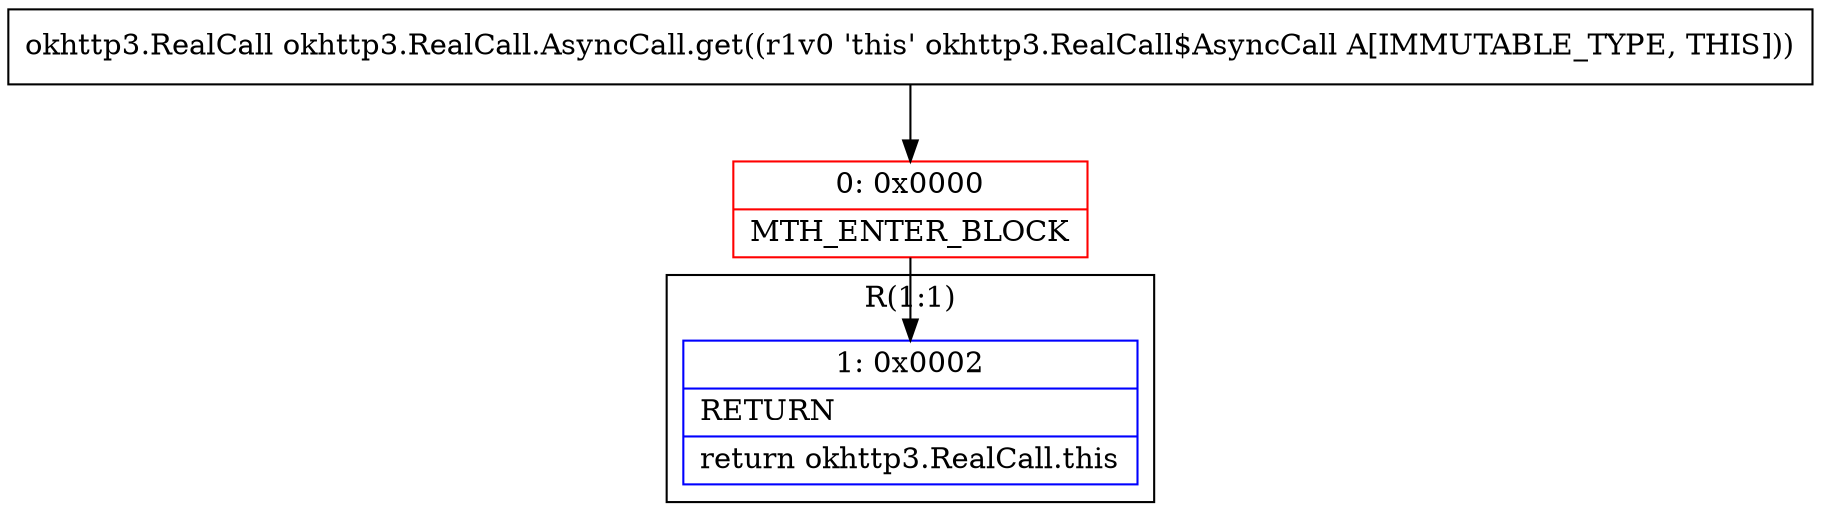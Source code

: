 digraph "CFG forokhttp3.RealCall.AsyncCall.get()Lokhttp3\/RealCall;" {
subgraph cluster_Region_704322334 {
label = "R(1:1)";
node [shape=record,color=blue];
Node_1 [shape=record,label="{1\:\ 0x0002|RETURN\l|return okhttp3.RealCall.this\l}"];
}
Node_0 [shape=record,color=red,label="{0\:\ 0x0000|MTH_ENTER_BLOCK\l}"];
MethodNode[shape=record,label="{okhttp3.RealCall okhttp3.RealCall.AsyncCall.get((r1v0 'this' okhttp3.RealCall$AsyncCall A[IMMUTABLE_TYPE, THIS])) }"];
MethodNode -> Node_0;
Node_0 -> Node_1;
}

